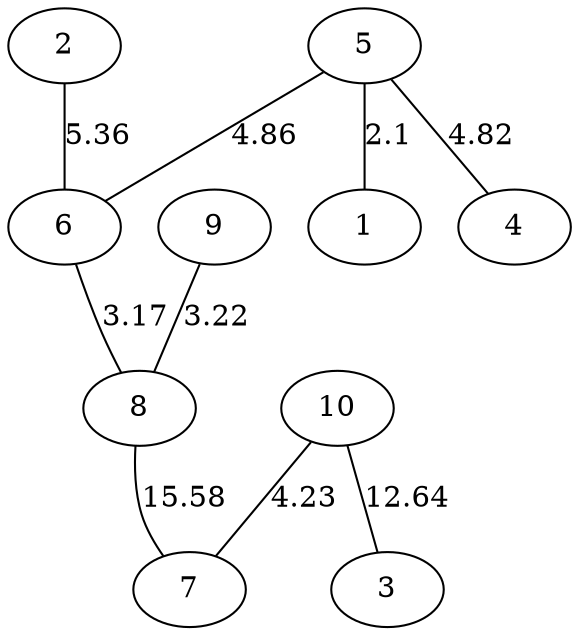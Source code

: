 graph x {
2 -- 6[label=5.36];
6 -- 8[label=3.17];
9 -- 8[label=3.22];
5 -- 6[label=4.86];
5 -- 1[label=2.1];
5 -- 4[label=4.82];
8 -- 7[label=15.58];
10 -- 7[label=4.23];
10 -- 3[label=12.64];
}